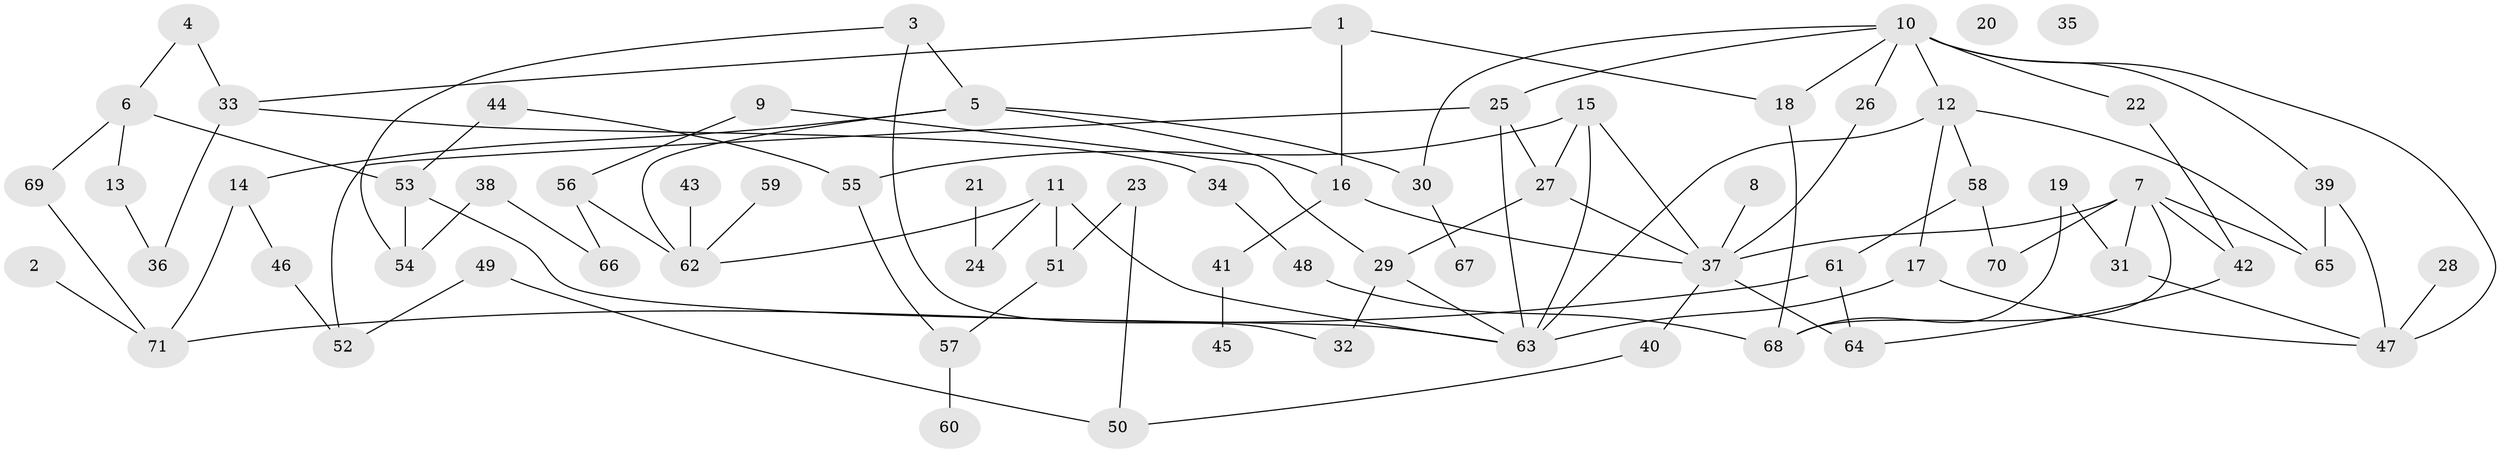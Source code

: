 // Generated by graph-tools (version 1.1) at 2025/49/03/09/25 03:49:05]
// undirected, 71 vertices, 102 edges
graph export_dot {
graph [start="1"]
  node [color=gray90,style=filled];
  1;
  2;
  3;
  4;
  5;
  6;
  7;
  8;
  9;
  10;
  11;
  12;
  13;
  14;
  15;
  16;
  17;
  18;
  19;
  20;
  21;
  22;
  23;
  24;
  25;
  26;
  27;
  28;
  29;
  30;
  31;
  32;
  33;
  34;
  35;
  36;
  37;
  38;
  39;
  40;
  41;
  42;
  43;
  44;
  45;
  46;
  47;
  48;
  49;
  50;
  51;
  52;
  53;
  54;
  55;
  56;
  57;
  58;
  59;
  60;
  61;
  62;
  63;
  64;
  65;
  66;
  67;
  68;
  69;
  70;
  71;
  1 -- 16;
  1 -- 18;
  1 -- 33;
  2 -- 71;
  3 -- 5;
  3 -- 32;
  3 -- 54;
  4 -- 6;
  4 -- 33;
  5 -- 14;
  5 -- 16;
  5 -- 30;
  5 -- 62;
  6 -- 13;
  6 -- 53;
  6 -- 69;
  7 -- 31;
  7 -- 37;
  7 -- 42;
  7 -- 65;
  7 -- 68;
  7 -- 70;
  8 -- 37;
  9 -- 29;
  9 -- 56;
  10 -- 12;
  10 -- 18;
  10 -- 22;
  10 -- 25;
  10 -- 26;
  10 -- 30;
  10 -- 39;
  10 -- 47;
  11 -- 24;
  11 -- 51;
  11 -- 62;
  11 -- 63;
  12 -- 17;
  12 -- 58;
  12 -- 63;
  12 -- 65;
  13 -- 36;
  14 -- 46;
  14 -- 71;
  15 -- 27;
  15 -- 37;
  15 -- 55;
  15 -- 63;
  16 -- 37;
  16 -- 41;
  17 -- 47;
  17 -- 63;
  18 -- 68;
  19 -- 31;
  19 -- 68;
  21 -- 24;
  22 -- 42;
  23 -- 50;
  23 -- 51;
  25 -- 27;
  25 -- 52;
  25 -- 63;
  26 -- 37;
  27 -- 29;
  27 -- 37;
  28 -- 47;
  29 -- 32;
  29 -- 63;
  30 -- 67;
  31 -- 47;
  33 -- 34;
  33 -- 36;
  34 -- 48;
  37 -- 40;
  37 -- 64;
  38 -- 54;
  38 -- 66;
  39 -- 47;
  39 -- 65;
  40 -- 50;
  41 -- 45;
  42 -- 64;
  43 -- 62;
  44 -- 53;
  44 -- 55;
  46 -- 52;
  48 -- 68;
  49 -- 50;
  49 -- 52;
  51 -- 57;
  53 -- 54;
  53 -- 63;
  55 -- 57;
  56 -- 62;
  56 -- 66;
  57 -- 60;
  58 -- 61;
  58 -- 70;
  59 -- 62;
  61 -- 64;
  61 -- 71;
  69 -- 71;
}
